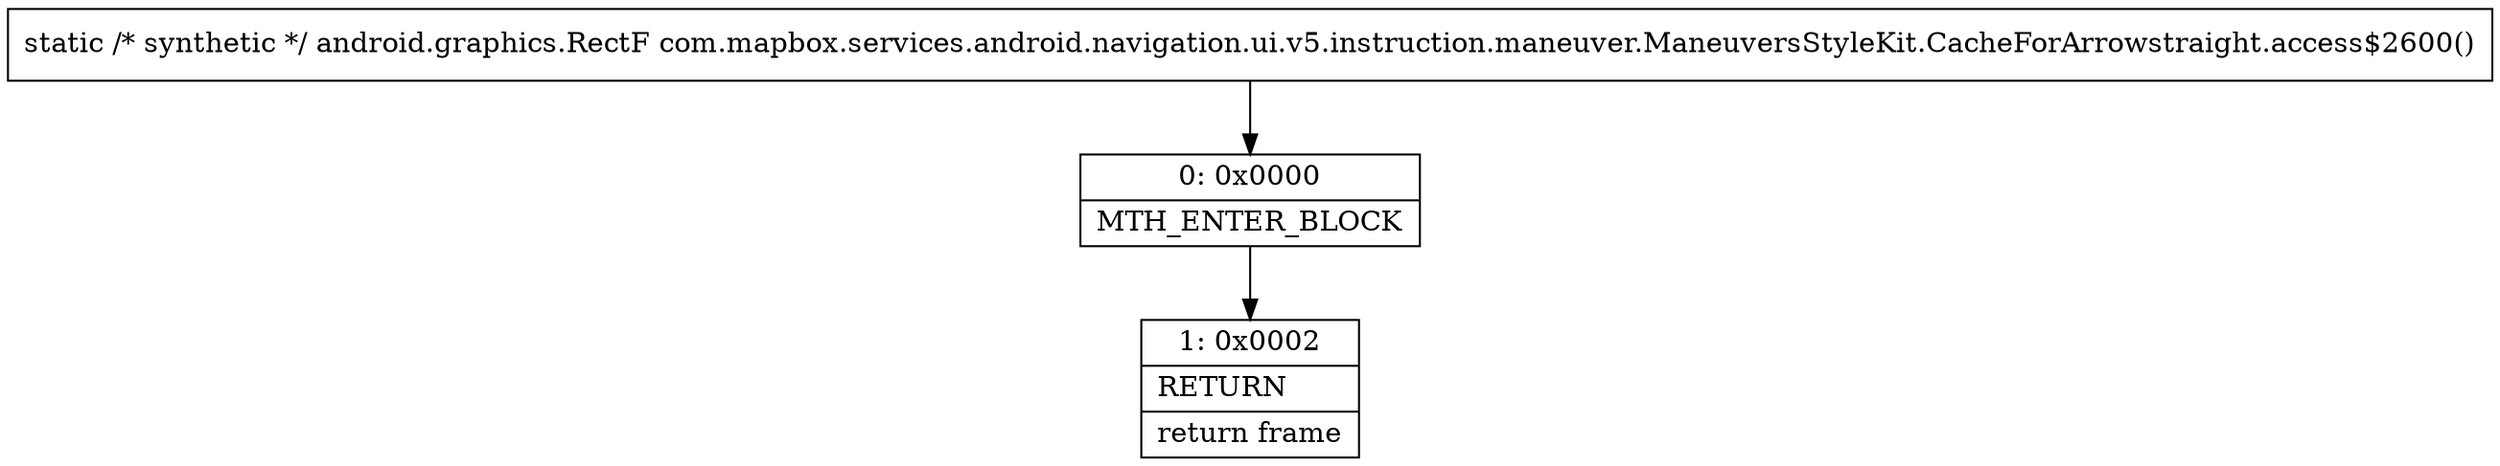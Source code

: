 digraph "CFG forcom.mapbox.services.android.navigation.ui.v5.instruction.maneuver.ManeuversStyleKit.CacheForArrowstraight.access$2600()Landroid\/graphics\/RectF;" {
Node_0 [shape=record,label="{0\:\ 0x0000|MTH_ENTER_BLOCK\l}"];
Node_1 [shape=record,label="{1\:\ 0x0002|RETURN\l|return frame\l}"];
MethodNode[shape=record,label="{static \/* synthetic *\/ android.graphics.RectF com.mapbox.services.android.navigation.ui.v5.instruction.maneuver.ManeuversStyleKit.CacheForArrowstraight.access$2600() }"];
MethodNode -> Node_0;
Node_0 -> Node_1;
}

